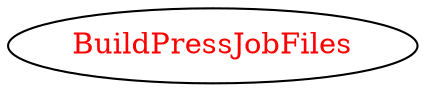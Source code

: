 digraph dependencyGraph {
 concentrate=true;
 ranksep="2.0";
 rankdir="LR"; 
 splines="ortho";
"BuildPressJobFiles" [fontcolor="red"];
}